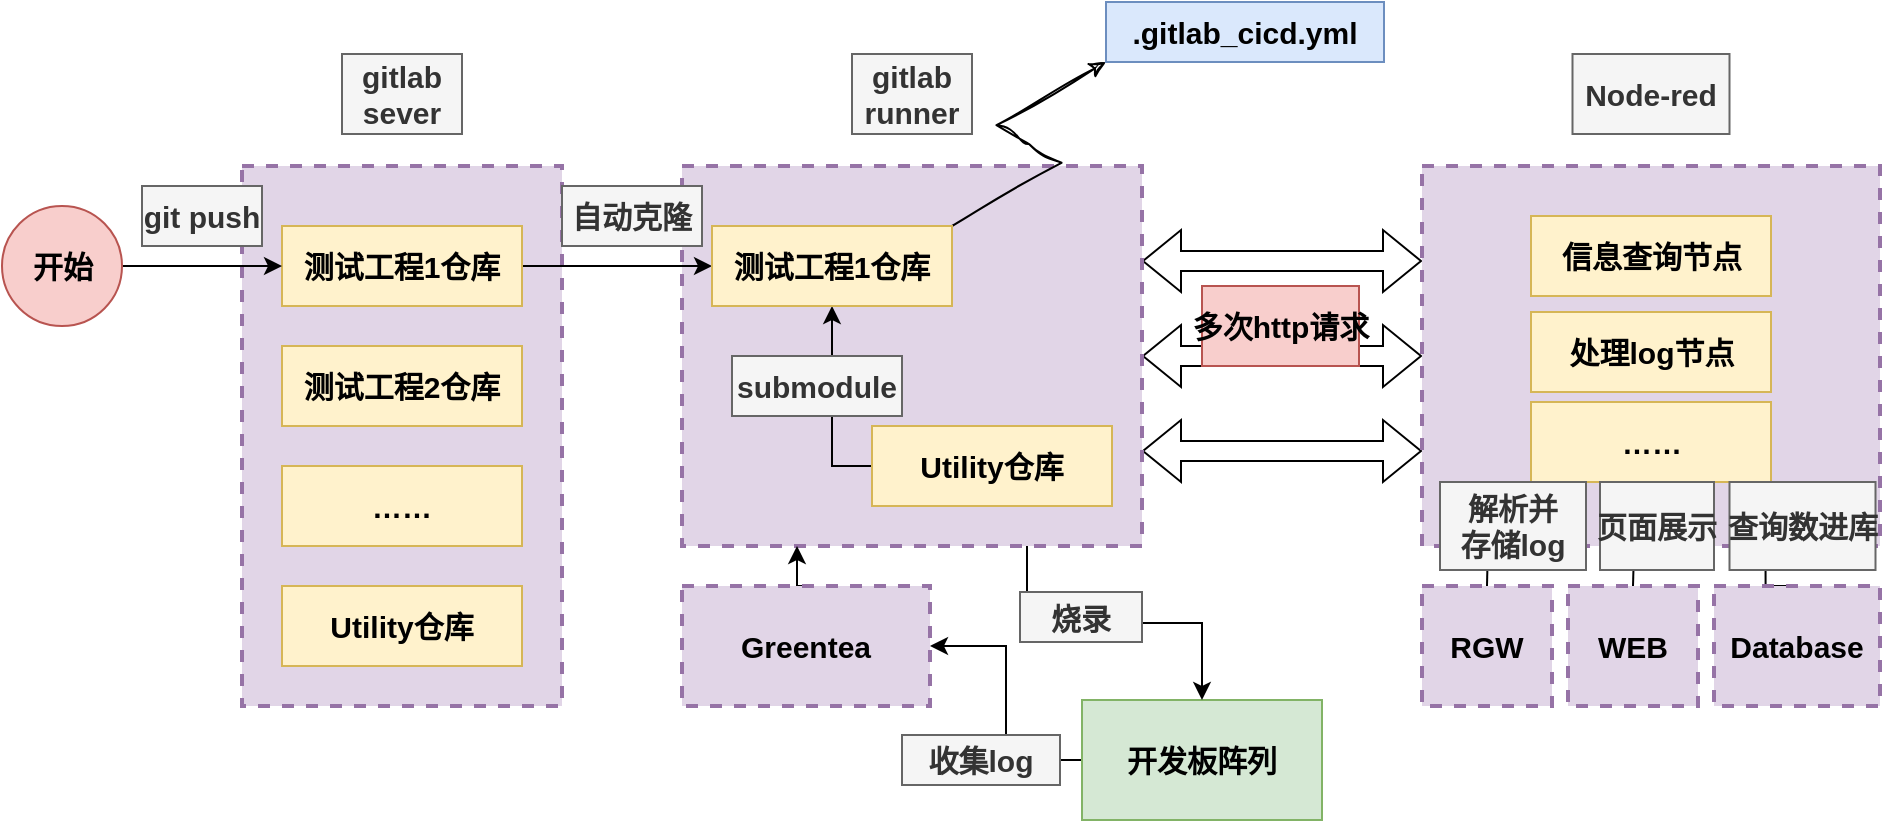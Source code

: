 <mxfile version="24.0.4" type="device">
  <diagram name="第 1 页" id="Jd7-73F074mrr_AuGgJH">
    <mxGraphModel dx="2234" dy="836" grid="0" gridSize="10" guides="1" tooltips="1" connect="1" arrows="1" fold="1" page="0" pageScale="1" pageWidth="827" pageHeight="1169" math="0" shadow="0">
      <root>
        <mxCell id="0" />
        <mxCell id="1" parent="0" />
        <mxCell id="nYVsloN-27Saqx4OQUJ_-3" style="edgeStyle=orthogonalEdgeStyle;rounded=0;orthogonalLoop=1;jettySize=auto;html=1;exitX=1;exitY=0.5;exitDx=0;exitDy=0;entryX=0;entryY=0.5;entryDx=0;entryDy=0;shape=flexArrow;startArrow=block;" edge="1" parent="1" source="VpwYdxR6YieiCVpPiCMP-21" target="nYVsloN-27Saqx4OQUJ_-2">
          <mxGeometry relative="1" as="geometry" />
        </mxCell>
        <mxCell id="nYVsloN-27Saqx4OQUJ_-4" style="edgeStyle=orthogonalEdgeStyle;rounded=0;orthogonalLoop=1;jettySize=auto;html=1;exitX=1;exitY=0.25;exitDx=0;exitDy=0;entryX=0;entryY=0.25;entryDx=0;entryDy=0;shape=flexArrow;startArrow=block;" edge="1" parent="1" source="VpwYdxR6YieiCVpPiCMP-21" target="nYVsloN-27Saqx4OQUJ_-2">
          <mxGeometry relative="1" as="geometry" />
        </mxCell>
        <mxCell id="nYVsloN-27Saqx4OQUJ_-5" style="edgeStyle=orthogonalEdgeStyle;rounded=0;orthogonalLoop=1;jettySize=auto;html=1;exitX=1;exitY=0.75;exitDx=0;exitDy=0;entryX=0;entryY=0.75;entryDx=0;entryDy=0;shape=flexArrow;startArrow=block;" edge="1" parent="1" source="VpwYdxR6YieiCVpPiCMP-21" target="nYVsloN-27Saqx4OQUJ_-2">
          <mxGeometry relative="1" as="geometry" />
        </mxCell>
        <mxCell id="VpwYdxR6YieiCVpPiCMP-21" value="" style="rounded=0;whiteSpace=wrap;html=1;dashed=1;strokeWidth=2;fillColor=#e1d5e7;strokeColor=#9673a6;" parent="1" vertex="1">
          <mxGeometry x="-143" y="444" width="230" height="190" as="geometry" />
        </mxCell>
        <mxCell id="VpwYdxR6YieiCVpPiCMP-20" value="" style="rounded=0;whiteSpace=wrap;html=1;dashed=1;strokeWidth=2;fillColor=#e1d5e7;strokeColor=#9673a6;" parent="1" vertex="1">
          <mxGeometry x="-363" y="444" width="160" height="270" as="geometry" />
        </mxCell>
        <mxCell id="VpwYdxR6YieiCVpPiCMP-14" style="edgeStyle=orthogonalEdgeStyle;rounded=0;orthogonalLoop=1;jettySize=auto;html=1;exitX=1;exitY=0.5;exitDx=0;exitDy=0;entryX=0;entryY=0.5;entryDx=0;entryDy=0;" parent="1" source="VpwYdxR6YieiCVpPiCMP-1" target="VpwYdxR6YieiCVpPiCMP-7" edge="1">
          <mxGeometry relative="1" as="geometry" />
        </mxCell>
        <mxCell id="VpwYdxR6YieiCVpPiCMP-1" value="测试工程1仓库" style="rounded=0;whiteSpace=wrap;html=1;fillColor=#fff2cc;strokeColor=#d6b656;fontSize=15;fontStyle=1" parent="1" vertex="1">
          <mxGeometry x="-343" y="474" width="120" height="40" as="geometry" />
        </mxCell>
        <mxCell id="VpwYdxR6YieiCVpPiCMP-3" value="测试工程2仓库" style="rounded=0;whiteSpace=wrap;html=1;fillColor=#fff2cc;strokeColor=#d6b656;fontSize=15;fontStyle=1" parent="1" vertex="1">
          <mxGeometry x="-343" y="534" width="120" height="40" as="geometry" />
        </mxCell>
        <mxCell id="VpwYdxR6YieiCVpPiCMP-4" value="……" style="rounded=0;whiteSpace=wrap;html=1;fillColor=#fff2cc;strokeColor=#d6b656;fontSize=15;fontStyle=1" parent="1" vertex="1">
          <mxGeometry x="-343" y="594" width="120" height="40" as="geometry" />
        </mxCell>
        <mxCell id="VpwYdxR6YieiCVpPiCMP-6" value="Utility仓库" style="rounded=0;whiteSpace=wrap;html=1;fillColor=#fff2cc;strokeColor=#d6b656;fontSize=15;fontStyle=1" parent="1" vertex="1">
          <mxGeometry x="-343" y="654" width="120" height="40" as="geometry" />
        </mxCell>
        <mxCell id="VpwYdxR6YieiCVpPiCMP-18" style="edgeStyle=orthogonalEdgeStyle;rounded=0;orthogonalLoop=1;jettySize=auto;html=1;exitX=0.5;exitY=1;exitDx=0;exitDy=0;entryX=0;entryY=0.5;entryDx=0;entryDy=0;startArrow=classic;startFill=1;endArrow=none;endFill=0;" parent="1" source="VpwYdxR6YieiCVpPiCMP-7" target="VpwYdxR6YieiCVpPiCMP-10" edge="1">
          <mxGeometry relative="1" as="geometry" />
        </mxCell>
        <mxCell id="VpwYdxR6YieiCVpPiCMP-29" style="rounded=0;orthogonalLoop=1;jettySize=auto;html=1;exitX=1;exitY=0;exitDx=0;exitDy=0;entryX=0;entryY=1;entryDx=0;entryDy=0;sketch=1;curveFitting=1;jiggle=2;flowAnimation=0;edgeStyle=isometricEdgeStyle;" parent="1" source="VpwYdxR6YieiCVpPiCMP-7" target="VpwYdxR6YieiCVpPiCMP-28" edge="1">
          <mxGeometry relative="1" as="geometry" />
        </mxCell>
        <mxCell id="VpwYdxR6YieiCVpPiCMP-7" value="测试工程1仓库" style="rounded=0;whiteSpace=wrap;html=1;fillColor=#fff2cc;strokeColor=#d6b656;fontSize=15;fontStyle=1" parent="1" vertex="1">
          <mxGeometry x="-128" y="474" width="120" height="40" as="geometry" />
        </mxCell>
        <mxCell id="VpwYdxR6YieiCVpPiCMP-10" value="Utility仓库" style="rounded=0;whiteSpace=wrap;html=1;fillColor=#fff2cc;strokeColor=#d6b656;fontSize=15;fontStyle=1" parent="1" vertex="1">
          <mxGeometry x="-48" y="574" width="120" height="40" as="geometry" />
        </mxCell>
        <mxCell id="VpwYdxR6YieiCVpPiCMP-12" style="edgeStyle=orthogonalEdgeStyle;rounded=0;orthogonalLoop=1;jettySize=auto;html=1;exitX=1;exitY=0.5;exitDx=0;exitDy=0;exitPerimeter=0;entryX=0;entryY=0.5;entryDx=0;entryDy=0;" parent="1" source="VpwYdxR6YieiCVpPiCMP-11" target="VpwYdxR6YieiCVpPiCMP-1" edge="1">
          <mxGeometry relative="1" as="geometry" />
        </mxCell>
        <mxCell id="VpwYdxR6YieiCVpPiCMP-11" value="&lt;font style=&quot;font-size: 15px;&quot;&gt;开始&lt;/font&gt;" style="verticalLabelPosition=middle;verticalAlign=middle;html=1;shape=mxgraph.flowchart.on-page_reference;aspect=fixed;labelPosition=center;align=center;fillColor=#f8cecc;strokeColor=#b85450;fontStyle=1" parent="1" vertex="1">
          <mxGeometry x="-483" y="464" width="60" height="60" as="geometry" />
        </mxCell>
        <mxCell id="VpwYdxR6YieiCVpPiCMP-16" value="&lt;b style=&quot;font-size: 15px; text-wrap: nowrap;&quot;&gt;git push&lt;/b&gt;" style="text;html=1;align=center;verticalAlign=middle;whiteSpace=wrap;rounded=0;fillColor=#f5f5f5;fontColor=#333333;strokeColor=#666666;" parent="1" vertex="1">
          <mxGeometry x="-413" y="454" width="60" height="30" as="geometry" />
        </mxCell>
        <mxCell id="VpwYdxR6YieiCVpPiCMP-17" value="&lt;span style=&quot;font-size: 15px; text-wrap: nowrap;&quot;&gt;&lt;b&gt;自动克隆&lt;/b&gt;&lt;/span&gt;" style="text;html=1;align=center;verticalAlign=middle;whiteSpace=wrap;rounded=0;fillColor=#f5f5f5;fontColor=#333333;strokeColor=#666666;" parent="1" vertex="1">
          <mxGeometry x="-203" y="454" width="70" height="30" as="geometry" />
        </mxCell>
        <mxCell id="VpwYdxR6YieiCVpPiCMP-19" value="&lt;span style=&quot;font-size: 15px; text-wrap: nowrap;&quot;&gt;&lt;b&gt;submodule&lt;/b&gt;&lt;/span&gt;" style="text;html=1;align=center;verticalAlign=middle;whiteSpace=wrap;rounded=0;fillColor=#f5f5f5;fontColor=#333333;strokeColor=#666666;" parent="1" vertex="1">
          <mxGeometry x="-118" y="539" width="85" height="30" as="geometry" />
        </mxCell>
        <mxCell id="VpwYdxR6YieiCVpPiCMP-26" value="&lt;div&gt;&lt;b style=&quot;font-size: 15px; text-wrap: nowrap;&quot;&gt;gitlab&lt;/b&gt;&lt;/div&gt;&lt;b style=&quot;font-size: 15px; text-wrap: nowrap;&quot;&gt;runner&lt;/b&gt;" style="text;html=1;align=center;verticalAlign=middle;whiteSpace=wrap;rounded=0;fillColor=#f5f5f5;fontColor=#333333;strokeColor=#666666;" parent="1" vertex="1">
          <mxGeometry x="-58" y="388" width="60" height="40" as="geometry" />
        </mxCell>
        <mxCell id="VpwYdxR6YieiCVpPiCMP-27" value="&lt;div&gt;&lt;b style=&quot;font-size: 15px; text-wrap: nowrap;&quot;&gt;gitlab&lt;/b&gt;&lt;/div&gt;&lt;span style=&quot;font-size: 15px; text-wrap: nowrap;&quot;&gt;&lt;b&gt;sever&lt;/b&gt;&lt;/span&gt;" style="text;html=1;align=center;verticalAlign=middle;whiteSpace=wrap;rounded=0;fillColor=#f5f5f5;fontColor=#333333;strokeColor=#666666;" parent="1" vertex="1">
          <mxGeometry x="-313" y="388" width="60" height="40" as="geometry" />
        </mxCell>
        <mxCell id="VpwYdxR6YieiCVpPiCMP-28" value="&lt;b&gt;&lt;font style=&quot;font-size: 15px;&quot;&gt;.gitlab_cicd.yml&lt;/font&gt;&lt;/b&gt;" style="rounded=0;whiteSpace=wrap;html=1;fillColor=#dae8fc;strokeColor=#6c8ebf;" parent="1" vertex="1">
          <mxGeometry x="69" y="362" width="139" height="30" as="geometry" />
        </mxCell>
        <mxCell id="VpwYdxR6YieiCVpPiCMP-33" style="edgeStyle=orthogonalEdgeStyle;rounded=0;orthogonalLoop=1;jettySize=auto;html=1;exitX=1;exitY=0.5;exitDx=0;exitDy=0;startArrow=classic;startFill=1;endArrow=none;endFill=0;" parent="1" source="VpwYdxR6YieiCVpPiCMP-30" target="VpwYdxR6YieiCVpPiCMP-31" edge="1">
          <mxGeometry relative="1" as="geometry">
            <mxPoint x="68" y="906" as="sourcePoint" />
          </mxGeometry>
        </mxCell>
        <mxCell id="nYVsloN-27Saqx4OQUJ_-12" style="edgeStyle=orthogonalEdgeStyle;rounded=0;orthogonalLoop=1;jettySize=auto;html=1;exitX=0.5;exitY=0;exitDx=0;exitDy=0;entryX=0.25;entryY=1;entryDx=0;entryDy=0;" edge="1" parent="1" source="VpwYdxR6YieiCVpPiCMP-30" target="VpwYdxR6YieiCVpPiCMP-21">
          <mxGeometry relative="1" as="geometry" />
        </mxCell>
        <mxCell id="VpwYdxR6YieiCVpPiCMP-30" value="&lt;b&gt;&lt;font style=&quot;font-size: 15px;&quot;&gt;Greentea&lt;/font&gt;&lt;/b&gt;" style="rounded=0;whiteSpace=wrap;html=1;fillColor=#e1d5e7;strokeColor=#9673a6;dashed=1;strokeWidth=2;" parent="1" vertex="1">
          <mxGeometry x="-143" y="654" width="124" height="60" as="geometry" />
        </mxCell>
        <mxCell id="VpwYdxR6YieiCVpPiCMP-31" value="&lt;span style=&quot;font-size: 15px;&quot;&gt;&lt;b&gt;开发板阵列&lt;/b&gt;&lt;/span&gt;" style="rounded=0;whiteSpace=wrap;html=1;fillColor=#d5e8d4;strokeColor=#82b366;" parent="1" vertex="1">
          <mxGeometry x="57" y="711" width="120" height="60" as="geometry" />
        </mxCell>
        <mxCell id="VpwYdxR6YieiCVpPiCMP-39" style="edgeStyle=orthogonalEdgeStyle;rounded=0;orthogonalLoop=1;jettySize=auto;html=1;entryX=0.5;entryY=0;entryDx=0;entryDy=0;exitX=0.75;exitY=1;exitDx=0;exitDy=0;" parent="1" source="VpwYdxR6YieiCVpPiCMP-21" target="VpwYdxR6YieiCVpPiCMP-31" edge="1">
          <mxGeometry relative="1" as="geometry">
            <mxPoint x="95" y="716" as="sourcePoint" />
          </mxGeometry>
        </mxCell>
        <mxCell id="VpwYdxR6YieiCVpPiCMP-41" value="&lt;b style=&quot;font-size: 15px; text-wrap: nowrap;&quot;&gt;烧录&lt;/b&gt;" style="text;html=1;align=center;verticalAlign=middle;whiteSpace=wrap;rounded=0;fillColor=#f5f5f5;fontColor=#333333;strokeColor=#666666;" parent="1" vertex="1">
          <mxGeometry x="26" y="657" width="61" height="25" as="geometry" />
        </mxCell>
        <mxCell id="VpwYdxR6YieiCVpPiCMP-42" value="&lt;b style=&quot;font-size: 15px; text-wrap: nowrap;&quot;&gt;收集log&lt;/b&gt;" style="text;html=1;align=center;verticalAlign=middle;whiteSpace=wrap;rounded=0;fillColor=#f5f5f5;fontColor=#333333;strokeColor=#666666;" parent="1" vertex="1">
          <mxGeometry x="-33" y="728.5" width="79" height="25" as="geometry" />
        </mxCell>
        <mxCell id="nYVsloN-27Saqx4OQUJ_-2" value="" style="rounded=0;whiteSpace=wrap;html=1;dashed=1;strokeWidth=2;fillColor=#e1d5e7;strokeColor=#9673a6;" vertex="1" parent="1">
          <mxGeometry x="227" y="444" width="229" height="190" as="geometry" />
        </mxCell>
        <mxCell id="nYVsloN-27Saqx4OQUJ_-6" value="&lt;div&gt;&lt;span style=&quot;font-size: 15px; text-wrap: nowrap;&quot;&gt;&lt;b&gt;Node-red&lt;/b&gt;&lt;/span&gt;&lt;/div&gt;" style="text;html=1;align=center;verticalAlign=middle;whiteSpace=wrap;rounded=0;fillColor=#f5f5f5;fontColor=#333333;strokeColor=#666666;" vertex="1" parent="1">
          <mxGeometry x="302.25" y="388" width="78.5" height="40" as="geometry" />
        </mxCell>
        <mxCell id="nYVsloN-27Saqx4OQUJ_-14" style="edgeStyle=orthogonalEdgeStyle;rounded=0;orthogonalLoop=1;jettySize=auto;html=1;exitX=0.5;exitY=0;exitDx=0;exitDy=0;entryX=0.75;entryY=1;entryDx=0;entryDy=0;" edge="1" parent="1" source="nYVsloN-27Saqx4OQUJ_-7" target="nYVsloN-27Saqx4OQUJ_-2">
          <mxGeometry relative="1" as="geometry" />
        </mxCell>
        <mxCell id="nYVsloN-27Saqx4OQUJ_-7" value="&lt;b&gt;&lt;font style=&quot;font-size: 15px;&quot;&gt;Database&lt;/font&gt;&lt;/b&gt;" style="rounded=0;whiteSpace=wrap;html=1;fillColor=#e1d5e7;strokeColor=#9673a6;dashed=1;strokeWidth=2;" vertex="1" parent="1">
          <mxGeometry x="373" y="654" width="83" height="60" as="geometry" />
        </mxCell>
        <mxCell id="nYVsloN-27Saqx4OQUJ_-8" value="&lt;b&gt;&lt;font style=&quot;font-size: 15px;&quot;&gt;RGW&lt;/font&gt;&lt;/b&gt;" style="rounded=0;whiteSpace=wrap;html=1;fillColor=#e1d5e7;strokeColor=#9673a6;dashed=1;strokeWidth=2;" vertex="1" parent="1">
          <mxGeometry x="227" y="654" width="65" height="60" as="geometry" />
        </mxCell>
        <mxCell id="nYVsloN-27Saqx4OQUJ_-13" style="edgeStyle=orthogonalEdgeStyle;rounded=0;orthogonalLoop=1;jettySize=auto;html=1;exitX=0.5;exitY=0;exitDx=0;exitDy=0;entryX=0.144;entryY=0.995;entryDx=0;entryDy=0;entryPerimeter=0;" edge="1" parent="1" source="nYVsloN-27Saqx4OQUJ_-8" target="nYVsloN-27Saqx4OQUJ_-2">
          <mxGeometry relative="1" as="geometry" />
        </mxCell>
        <mxCell id="nYVsloN-27Saqx4OQUJ_-19" value="信息查询节点" style="rounded=0;whiteSpace=wrap;html=1;fillColor=#fff2cc;strokeColor=#d6b656;fontSize=15;fontStyle=1" vertex="1" parent="1">
          <mxGeometry x="281.5" y="469" width="120" height="40" as="geometry" />
        </mxCell>
        <mxCell id="nYVsloN-27Saqx4OQUJ_-20" value="处理log节点" style="rounded=0;whiteSpace=wrap;html=1;fillColor=#fff2cc;strokeColor=#d6b656;fontSize=15;fontStyle=1" vertex="1" parent="1">
          <mxGeometry x="281.5" y="517" width="120" height="40" as="geometry" />
        </mxCell>
        <mxCell id="nYVsloN-27Saqx4OQUJ_-21" value="……" style="rounded=0;whiteSpace=wrap;html=1;fillColor=#fff2cc;strokeColor=#d6b656;fontSize=15;fontStyle=1" vertex="1" parent="1">
          <mxGeometry x="281.5" y="562" width="120" height="40" as="geometry" />
        </mxCell>
        <mxCell id="VpwYdxR6YieiCVpPiCMP-49" value="&lt;b style=&quot;font-size: 15px; text-wrap: nowrap;&quot;&gt;解析并&lt;/b&gt;&lt;div&gt;&lt;b style=&quot;font-size: 15px; text-wrap: nowrap;&quot;&gt;存储log&lt;/b&gt;&lt;/div&gt;" style="text;html=1;align=center;verticalAlign=middle;whiteSpace=wrap;rounded=0;fillColor=#f5f5f5;fontColor=#333333;strokeColor=#666666;" parent="1" vertex="1">
          <mxGeometry x="236" y="602" width="73" height="44" as="geometry" />
        </mxCell>
        <mxCell id="nYVsloN-27Saqx4OQUJ_-17" value="&lt;span style=&quot;font-size: 15px; text-wrap: nowrap;&quot;&gt;&lt;b&gt;查询数进库&lt;/b&gt;&lt;/span&gt;" style="text;html=1;align=center;verticalAlign=middle;whiteSpace=wrap;rounded=0;fillColor=#f5f5f5;fontColor=#333333;strokeColor=#666666;" vertex="1" parent="1">
          <mxGeometry x="380.75" y="602" width="73" height="44" as="geometry" />
        </mxCell>
        <mxCell id="nYVsloN-27Saqx4OQUJ_-22" value="&lt;div&gt;&lt;span style=&quot;font-size: 15px; text-wrap: nowrap;&quot;&gt;&lt;b&gt;多次http请求&lt;/b&gt;&lt;/span&gt;&lt;/div&gt;" style="text;html=1;align=center;verticalAlign=middle;whiteSpace=wrap;rounded=0;fillColor=#f8cecc;strokeColor=#b85450;" vertex="1" parent="1">
          <mxGeometry x="117" y="504" width="78.5" height="40" as="geometry" />
        </mxCell>
        <mxCell id="nYVsloN-27Saqx4OQUJ_-23" value="&lt;b&gt;&lt;font style=&quot;font-size: 15px;&quot;&gt;WEB&lt;/font&gt;&lt;/b&gt;" style="rounded=0;whiteSpace=wrap;html=1;fillColor=#e1d5e7;strokeColor=#9673a6;dashed=1;strokeWidth=2;" vertex="1" parent="1">
          <mxGeometry x="300" y="654" width="65" height="60" as="geometry" />
        </mxCell>
        <mxCell id="nYVsloN-27Saqx4OQUJ_-24" style="edgeStyle=orthogonalEdgeStyle;rounded=0;orthogonalLoop=1;jettySize=auto;html=1;exitX=0.5;exitY=0;exitDx=0;exitDy=0;entryX=0.463;entryY=1.005;entryDx=0;entryDy=0;entryPerimeter=0;" edge="1" parent="1" source="nYVsloN-27Saqx4OQUJ_-23" target="nYVsloN-27Saqx4OQUJ_-2">
          <mxGeometry relative="1" as="geometry" />
        </mxCell>
        <mxCell id="nYVsloN-27Saqx4OQUJ_-25" value="&lt;span style=&quot;font-size: 15px; text-wrap: nowrap;&quot;&gt;&lt;b&gt;页面展示&lt;/b&gt;&lt;/span&gt;" style="text;html=1;align=center;verticalAlign=middle;whiteSpace=wrap;rounded=0;fillColor=#f5f5f5;fontColor=#333333;strokeColor=#666666;" vertex="1" parent="1">
          <mxGeometry x="316" y="602" width="57" height="44" as="geometry" />
        </mxCell>
      </root>
    </mxGraphModel>
  </diagram>
</mxfile>
